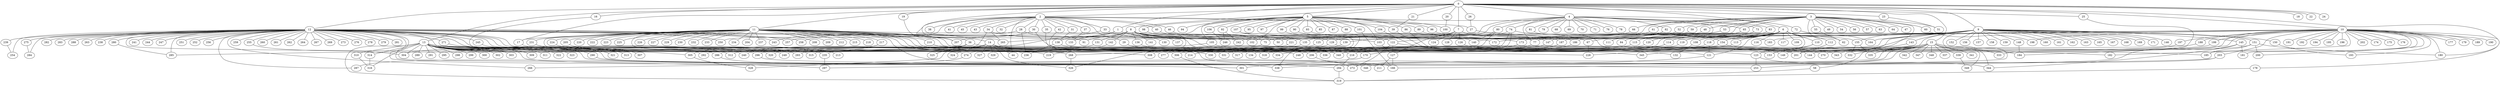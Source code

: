 
graph graphname {
    0 -- 1
0 -- 2
0 -- 3
0 -- 4
0 -- 5
0 -- 6
0 -- 7
0 -- 8
0 -- 9
0 -- 10
0 -- 11
0 -- 12
0 -- 13
0 -- 14
0 -- 15
0 -- 16
0 -- 17
0 -- 18
0 -- 19
0 -- 20
0 -- 21
0 -- 22
0 -- 23
0 -- 24
0 -- 25
0 -- 26
0 -- 180
1 -- 258
1 -- 103
1 -- 133
1 -- 75
2 -- 32
2 -- 34
2 -- 35
2 -- 36
2 -- 37
2 -- 38
2 -- 33
2 -- 40
2 -- 41
2 -- 42
2 -- 39
2 -- 44
2 -- 45
2 -- 46
2 -- 43
2 -- 27
2 -- 28
2 -- 29
2 -- 30
2 -- 31
2 -- 250
3 -- 47
3 -- 48
3 -- 49
3 -- 50
3 -- 51
3 -- 52
3 -- 53
3 -- 54
3 -- 55
3 -- 56
3 -- 57
3 -- 58
3 -- 59
3 -- 60
3 -- 61
3 -- 62
3 -- 63
3 -- 64
3 -- 65
3 -- 66
3 -- 67
4 -- 68
4 -- 69
4 -- 70
4 -- 71
4 -- 72
4 -- 73
4 -- 74
4 -- 75
4 -- 76
4 -- 77
4 -- 78
4 -- 79
4 -- 80
4 -- 81
4 -- 82
4 -- 83
4 -- 84
4 -- 265
5 -- 85
5 -- 86
5 -- 87
5 -- 88
5 -- 89
5 -- 90
5 -- 91
5 -- 92
5 -- 93
5 -- 94
5 -- 95
5 -- 96
5 -- 97
5 -- 98
5 -- 99
5 -- 100
5 -- 101
5 -- 102
5 -- 103
5 -- 104
5 -- 105
5 -- 106
5 -- 107
5 -- 65
6 -- 108
6 -- 109
6 -- 110
6 -- 111
6 -- 112
6 -- 113
6 -- 114
6 -- 115
6 -- 116
6 -- 117
6 -- 118
6 -- 119
6 -- 120
6 -- 121
6 -- 122
6 -- 123
6 -- 306
7 -- 128
7 -- 124
7 -- 125
7 -- 126
7 -- 127
7 -- 77
8 -- 129
8 -- 130
8 -- 131
8 -- 132
8 -- 133
8 -- 134
8 -- 135
8 -- 136
8 -- 137
8 -- 138
8 -- 139
8 -- 140
8 -- 141
8 -- 142
8 -- 122
9 -- 143
9 -- 144
9 -- 145
9 -- 146
9 -- 147
9 -- 148
9 -- 149
9 -- 150
9 -- 151
9 -- 152
9 -- 153
9 -- 154
9 -- 155
9 -- 156
9 -- 157
9 -- 158
9 -- 159
9 -- 160
9 -- 161
9 -- 162
9 -- 163
9 -- 164
9 -- 165
9 -- 166
9 -- 167
9 -- 168
9 -- 169
9 -- 170
9 -- 171
9 -- 172
9 -- 173
9 -- 221
10 -- 174
10 -- 175
10 -- 176
10 -- 177
10 -- 178
10 -- 179
10 -- 180
10 -- 181
10 -- 182
10 -- 183
10 -- 184
10 -- 185
10 -- 186
10 -- 187
10 -- 188
10 -- 189
10 -- 190
10 -- 191
10 -- 192
10 -- 193
10 -- 194
10 -- 195
10 -- 196
10 -- 197
10 -- 198
10 -- 199
10 -- 200
10 -- 201
10 -- 202
10 -- 203
11 -- 204
11 -- 205
11 -- 206
11 -- 207
11 -- 208
11 -- 209
11 -- 210
11 -- 211
11 -- 212
11 -- 213
11 -- 214
11 -- 215
11 -- 216
11 -- 217
11 -- 218
11 -- 219
11 -- 220
11 -- 221
11 -- 222
11 -- 223
11 -- 224
11 -- 225
11 -- 226
11 -- 227
11 -- 228
11 -- 229
11 -- 230
11 -- 231
11 -- 232
11 -- 233
11 -- 234
11 -- 235
11 -- 236
11 -- 237
11 -- 17
12 -- 256
12 -- 258
12 -- 259
12 -- 260
12 -- 261
12 -- 262
12 -- 257
12 -- 264
12 -- 265
12 -- 266
12 -- 267
12 -- 268
12 -- 269
12 -- 270
12 -- 271
12 -- 272
12 -- 273
12 -- 274
12 -- 275
12 -- 276
12 -- 277
12 -- 278
12 -- 279
12 -- 280
12 -- 281
12 -- 282
12 -- 283
12 -- 284
12 -- 285
12 -- 286
12 -- 287
12 -- 288
12 -- 263
12 -- 238
12 -- 239
12 -- 240
12 -- 241
12 -- 242
12 -- 243
12 -- 244
12 -- 245
12 -- 246
12 -- 247
12 -- 248
12 -- 249
12 -- 250
12 -- 251
12 -- 252
12 -- 253
12 -- 254
12 -- 255
13 -- 289
13 -- 290
13 -- 291
13 -- 292
13 -- 293
13 -- 294
13 -- 295
13 -- 296
13 -- 297
13 -- 298
13 -- 299
13 -- 300
13 -- 301
13 -- 302
13 -- 303
13 -- 304
13 -- 305
13 -- 306
13 -- 307
13 -- 308
13 -- 309
13 -- 310
13 -- 311
13 -- 312
13 -- 313
13 -- 314
13 -- 315
13 -- 316
13 -- 317
13 -- 318
13 -- 319
13 -- 320
13 -- 321
13 -- 322
13 -- 323
13 -- 184
13 -- 334
14 -- 324
14 -- 325
14 -- 326
14 -- 327
14 -- 328
14 -- 329
14 -- 330
14 -- 331
14 -- 44
15 -- 332
15 -- 333
15 -- 334
15 -- 335
15 -- 336
15 -- 337
15 -- 338
15 -- 339
15 -- 340
15 -- 341
15 -- 342
15 -- 343
15 -- 344
15 -- 345
15 -- 346
15 -- 347
15 -- 348
15 -- 349
15 -- 294
16 -- 321
17 -- 313
19 -- 207
20 -- 100
21 -- 39
23 -- 51
25 -- 333
26 -- 27
27 -- 67
28 -- 236
28 -- 243
28 -- 91
29 -- 185
29 -- 216
30 -- 340
30 -- 257
31 -- 138
33 -- 102
33 -- 292
34 -- 312
34 -- 265
34 -- 50
35 -- 166
36 -- 305
36 -- 340
36 -- 285
36 -- 325
37 -- 133
39 -- 201
40 -- 172
42 -- 331
46 -- 187
48 -- 140
52 -- 139
53 -- 77
55 -- 62
58 -- 319
59 -- 103
60 -- 198
61 -- 135
65 -- 115
66 -- 207
67 -- 228
72 -- 164
73 -- 84
73 -- 120
74 -- 293
74 -- 155
74 -- 315
74 -- 242
75 -- 296
77 -- 277
80 -- 235
80 -- 140
81 -- 121
82 -- 129
82 -- 111
83 -- 108
86 -- 343
89 -- 154
90 -- 147
92 -- 246
92 -- 242
93 -- 186
96 -- 183
98 -- 326
99 -- 338
101 -- 166
103 -- 127
104 -- 123
105 -- 153
105 -- 312
106 -- 246
107 -- 173
107 -- 134
108 -- 132
110 -- 123
110 -- 153
112 -- 201
113 -- 228
114 -- 134
114 -- 340
115 -- 304
118 -- 121
118 -- 317
119 -- 216
120 -- 206
121 -- 301
122 -- 149
122 -- 127
122 -- 272
123 -- 253
123 -- 344
125 -- 268
126 -- 144
127 -- 166
127 -- 211
129 -- 201
129 -- 293
131 -- 240
133 -- 268
135 -- 249
136 -- 170
138 -- 236
138 -- 345
139 -- 331
142 -- 219
143 -- 201
145 -- 253
145 -- 181
145 -- 344
147 -- 214
148 -- 184
150 -- 193
151 -- 270
151 -- 185
151 -- 200
151 -- 180
154 -- 182
154 -- 318
155 -- 335
155 -- 332
170 -- 266
173 -- 308
178 -- 319
186 -- 331
187 -- 330
188 -- 248
197 -- 274
199 -- 216
203 -- 297
203 -- 272
205 -- 213
206 -- 272
210 -- 336
216 -- 294
217 -- 286
221 -- 320
224 -- 235
231 -- 307
235 -- 297
239 -- 254
245 -- 293
255 -- 304
268 -- 326
271 -- 312
274 -- 287
275 -- 284
280 -- 285
286 -- 346
290 -- 338
294 -- 319
296 -- 338
305 -- 328
306 -- 319
310 -- 316
314 -- 316
339 -- 349

}

